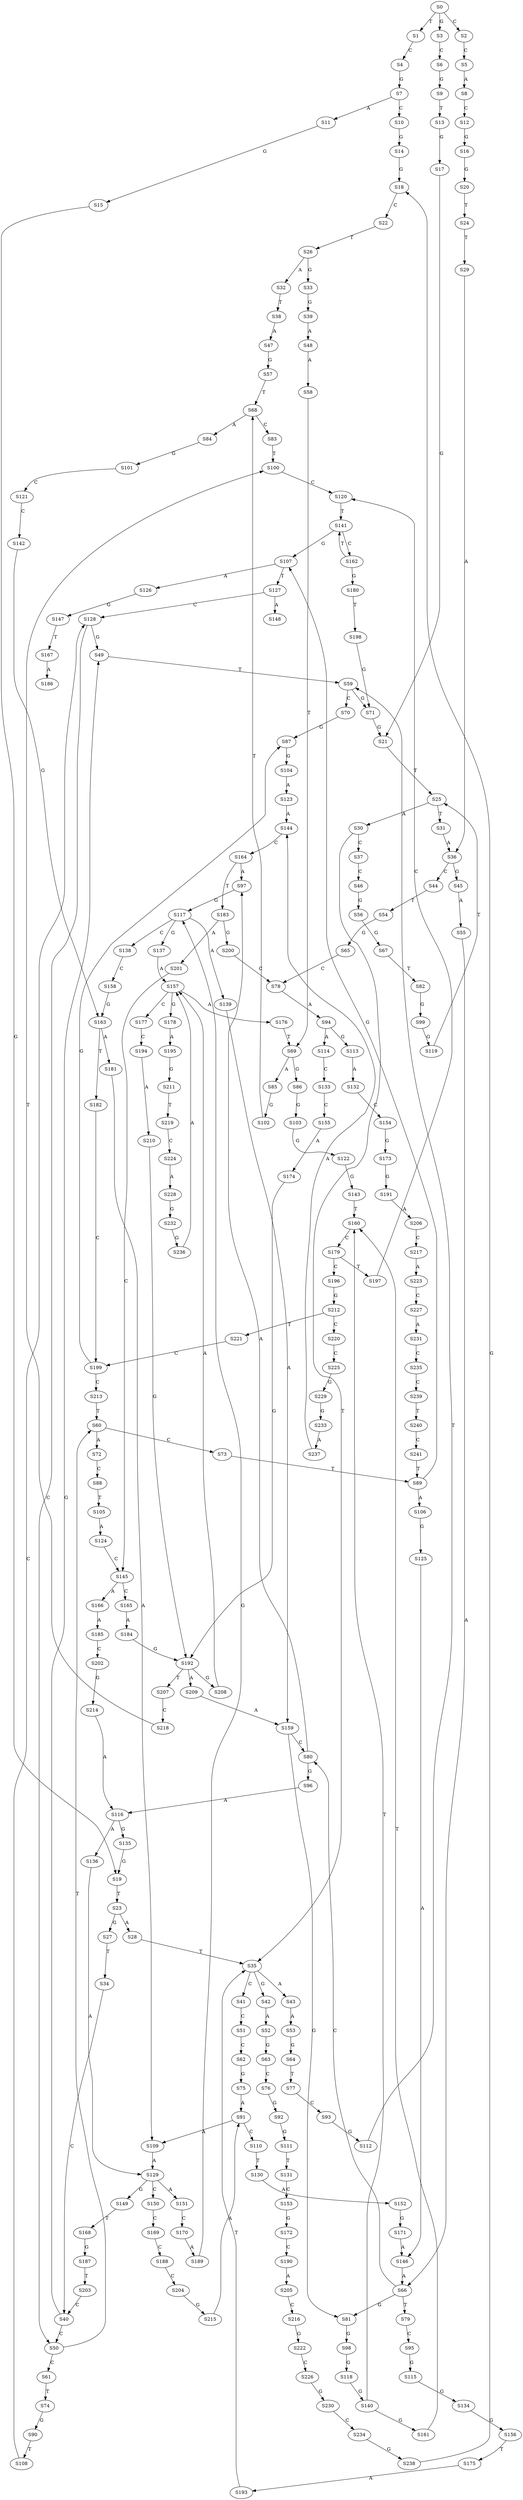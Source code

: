 strict digraph  {
	S0 -> S1 [ label = T ];
	S0 -> S2 [ label = C ];
	S0 -> S3 [ label = G ];
	S1 -> S4 [ label = C ];
	S2 -> S5 [ label = C ];
	S3 -> S6 [ label = C ];
	S4 -> S7 [ label = G ];
	S5 -> S8 [ label = A ];
	S6 -> S9 [ label = G ];
	S7 -> S10 [ label = C ];
	S7 -> S11 [ label = A ];
	S8 -> S12 [ label = C ];
	S9 -> S13 [ label = T ];
	S10 -> S14 [ label = G ];
	S11 -> S15 [ label = G ];
	S12 -> S16 [ label = G ];
	S13 -> S17 [ label = G ];
	S14 -> S18 [ label = G ];
	S15 -> S19 [ label = G ];
	S16 -> S20 [ label = G ];
	S17 -> S21 [ label = G ];
	S18 -> S22 [ label = C ];
	S19 -> S23 [ label = T ];
	S20 -> S24 [ label = T ];
	S21 -> S25 [ label = T ];
	S22 -> S26 [ label = T ];
	S23 -> S27 [ label = G ];
	S23 -> S28 [ label = A ];
	S24 -> S29 [ label = T ];
	S25 -> S30 [ label = A ];
	S25 -> S31 [ label = T ];
	S26 -> S32 [ label = A ];
	S26 -> S33 [ label = G ];
	S27 -> S34 [ label = T ];
	S28 -> S35 [ label = T ];
	S29 -> S36 [ label = A ];
	S30 -> S35 [ label = T ];
	S30 -> S37 [ label = C ];
	S31 -> S36 [ label = A ];
	S32 -> S38 [ label = T ];
	S33 -> S39 [ label = G ];
	S34 -> S40 [ label = C ];
	S35 -> S41 [ label = C ];
	S35 -> S42 [ label = G ];
	S35 -> S43 [ label = A ];
	S36 -> S44 [ label = C ];
	S36 -> S45 [ label = G ];
	S37 -> S46 [ label = C ];
	S38 -> S47 [ label = A ];
	S39 -> S48 [ label = A ];
	S40 -> S49 [ label = G ];
	S40 -> S50 [ label = C ];
	S41 -> S51 [ label = C ];
	S42 -> S52 [ label = A ];
	S43 -> S53 [ label = A ];
	S44 -> S54 [ label = T ];
	S45 -> S55 [ label = A ];
	S46 -> S56 [ label = G ];
	S47 -> S57 [ label = G ];
	S48 -> S58 [ label = A ];
	S49 -> S59 [ label = T ];
	S50 -> S60 [ label = T ];
	S50 -> S61 [ label = C ];
	S51 -> S62 [ label = C ];
	S52 -> S63 [ label = G ];
	S53 -> S64 [ label = G ];
	S54 -> S65 [ label = G ];
	S55 -> S66 [ label = A ];
	S56 -> S67 [ label = G ];
	S57 -> S68 [ label = T ];
	S58 -> S69 [ label = T ];
	S59 -> S70 [ label = C ];
	S59 -> S71 [ label = G ];
	S60 -> S72 [ label = A ];
	S60 -> S73 [ label = C ];
	S61 -> S74 [ label = T ];
	S62 -> S75 [ label = G ];
	S63 -> S76 [ label = C ];
	S64 -> S77 [ label = T ];
	S65 -> S78 [ label = C ];
	S66 -> S79 [ label = T ];
	S66 -> S80 [ label = C ];
	S66 -> S81 [ label = G ];
	S67 -> S82 [ label = T ];
	S68 -> S83 [ label = C ];
	S68 -> S84 [ label = A ];
	S69 -> S85 [ label = A ];
	S69 -> S86 [ label = G ];
	S70 -> S87 [ label = G ];
	S71 -> S21 [ label = G ];
	S72 -> S88 [ label = C ];
	S73 -> S89 [ label = T ];
	S74 -> S90 [ label = G ];
	S75 -> S91 [ label = A ];
	S76 -> S92 [ label = G ];
	S77 -> S93 [ label = C ];
	S78 -> S94 [ label = A ];
	S79 -> S95 [ label = C ];
	S80 -> S96 [ label = G ];
	S80 -> S97 [ label = A ];
	S81 -> S98 [ label = G ];
	S82 -> S99 [ label = G ];
	S83 -> S100 [ label = T ];
	S84 -> S101 [ label = G ];
	S85 -> S102 [ label = G ];
	S86 -> S103 [ label = G ];
	S87 -> S104 [ label = G ];
	S88 -> S105 [ label = T ];
	S89 -> S106 [ label = A ];
	S89 -> S107 [ label = G ];
	S90 -> S108 [ label = T ];
	S91 -> S109 [ label = A ];
	S91 -> S110 [ label = C ];
	S92 -> S111 [ label = G ];
	S93 -> S112 [ label = G ];
	S94 -> S113 [ label = G ];
	S94 -> S114 [ label = A ];
	S95 -> S115 [ label = G ];
	S96 -> S116 [ label = A ];
	S97 -> S117 [ label = G ];
	S98 -> S118 [ label = G ];
	S99 -> S119 [ label = G ];
	S100 -> S120 [ label = C ];
	S101 -> S121 [ label = C ];
	S102 -> S68 [ label = T ];
	S103 -> S122 [ label = G ];
	S104 -> S123 [ label = A ];
	S105 -> S124 [ label = A ];
	S106 -> S125 [ label = G ];
	S107 -> S126 [ label = A ];
	S107 -> S127 [ label = T ];
	S108 -> S128 [ label = C ];
	S109 -> S129 [ label = A ];
	S110 -> S130 [ label = T ];
	S111 -> S131 [ label = T ];
	S112 -> S59 [ label = T ];
	S113 -> S132 [ label = A ];
	S114 -> S133 [ label = C ];
	S115 -> S134 [ label = G ];
	S116 -> S135 [ label = G ];
	S116 -> S136 [ label = A ];
	S117 -> S137 [ label = G ];
	S117 -> S138 [ label = C ];
	S117 -> S139 [ label = A ];
	S118 -> S140 [ label = G ];
	S119 -> S25 [ label = T ];
	S120 -> S141 [ label = T ];
	S121 -> S142 [ label = C ];
	S122 -> S143 [ label = G ];
	S123 -> S144 [ label = A ];
	S124 -> S145 [ label = C ];
	S125 -> S146 [ label = A ];
	S126 -> S147 [ label = G ];
	S127 -> S148 [ label = A ];
	S127 -> S128 [ label = C ];
	S128 -> S50 [ label = C ];
	S128 -> S49 [ label = G ];
	S129 -> S149 [ label = G ];
	S129 -> S150 [ label = C ];
	S129 -> S151 [ label = A ];
	S130 -> S152 [ label = A ];
	S131 -> S153 [ label = C ];
	S132 -> S154 [ label = C ];
	S133 -> S155 [ label = C ];
	S134 -> S156 [ label = G ];
	S135 -> S19 [ label = G ];
	S136 -> S129 [ label = A ];
	S137 -> S157 [ label = A ];
	S138 -> S158 [ label = C ];
	S139 -> S159 [ label = A ];
	S140 -> S160 [ label = T ];
	S140 -> S161 [ label = G ];
	S141 -> S107 [ label = G ];
	S141 -> S162 [ label = C ];
	S142 -> S163 [ label = G ];
	S143 -> S160 [ label = T ];
	S144 -> S164 [ label = C ];
	S145 -> S165 [ label = C ];
	S145 -> S166 [ label = A ];
	S146 -> S66 [ label = A ];
	S147 -> S167 [ label = T ];
	S149 -> S168 [ label = T ];
	S150 -> S169 [ label = C ];
	S151 -> S170 [ label = C ];
	S152 -> S171 [ label = G ];
	S153 -> S172 [ label = G ];
	S154 -> S173 [ label = G ];
	S155 -> S174 [ label = A ];
	S156 -> S175 [ label = T ];
	S157 -> S176 [ label = A ];
	S157 -> S177 [ label = C ];
	S157 -> S178 [ label = G ];
	S158 -> S163 [ label = G ];
	S159 -> S80 [ label = C ];
	S159 -> S81 [ label = G ];
	S160 -> S179 [ label = C ];
	S161 -> S160 [ label = T ];
	S162 -> S141 [ label = T ];
	S162 -> S180 [ label = G ];
	S163 -> S181 [ label = A ];
	S163 -> S182 [ label = T ];
	S164 -> S97 [ label = A ];
	S164 -> S183 [ label = T ];
	S165 -> S184 [ label = A ];
	S166 -> S185 [ label = A ];
	S167 -> S186 [ label = A ];
	S168 -> S187 [ label = G ];
	S169 -> S188 [ label = C ];
	S170 -> S189 [ label = A ];
	S171 -> S146 [ label = A ];
	S172 -> S190 [ label = C ];
	S173 -> S191 [ label = G ];
	S174 -> S192 [ label = G ];
	S175 -> S193 [ label = A ];
	S176 -> S69 [ label = T ];
	S177 -> S194 [ label = C ];
	S178 -> S195 [ label = A ];
	S179 -> S196 [ label = C ];
	S179 -> S197 [ label = T ];
	S180 -> S198 [ label = T ];
	S181 -> S109 [ label = A ];
	S182 -> S199 [ label = C ];
	S183 -> S200 [ label = G ];
	S183 -> S201 [ label = A ];
	S184 -> S192 [ label = G ];
	S185 -> S202 [ label = C ];
	S187 -> S203 [ label = T ];
	S188 -> S204 [ label = C ];
	S189 -> S117 [ label = G ];
	S190 -> S205 [ label = A ];
	S191 -> S206 [ label = A ];
	S192 -> S207 [ label = T ];
	S192 -> S208 [ label = G ];
	S192 -> S209 [ label = A ];
	S193 -> S35 [ label = T ];
	S194 -> S210 [ label = A ];
	S195 -> S211 [ label = G ];
	S196 -> S212 [ label = G ];
	S197 -> S120 [ label = C ];
	S198 -> S71 [ label = G ];
	S199 -> S213 [ label = C ];
	S199 -> S87 [ label = G ];
	S200 -> S78 [ label = C ];
	S201 -> S145 [ label = C ];
	S202 -> S214 [ label = G ];
	S203 -> S40 [ label = C ];
	S204 -> S215 [ label = G ];
	S205 -> S216 [ label = C ];
	S206 -> S217 [ label = C ];
	S207 -> S218 [ label = C ];
	S208 -> S157 [ label = A ];
	S209 -> S159 [ label = A ];
	S210 -> S192 [ label = G ];
	S211 -> S219 [ label = T ];
	S212 -> S220 [ label = C ];
	S212 -> S221 [ label = T ];
	S213 -> S60 [ label = T ];
	S214 -> S116 [ label = A ];
	S215 -> S91 [ label = A ];
	S216 -> S222 [ label = G ];
	S217 -> S223 [ label = A ];
	S218 -> S100 [ label = T ];
	S219 -> S224 [ label = C ];
	S220 -> S225 [ label = C ];
	S221 -> S199 [ label = C ];
	S222 -> S226 [ label = C ];
	S223 -> S227 [ label = C ];
	S224 -> S228 [ label = A ];
	S225 -> S229 [ label = G ];
	S226 -> S230 [ label = G ];
	S227 -> S231 [ label = A ];
	S228 -> S232 [ label = G ];
	S229 -> S233 [ label = G ];
	S230 -> S234 [ label = C ];
	S231 -> S235 [ label = C ];
	S232 -> S236 [ label = G ];
	S233 -> S237 [ label = A ];
	S234 -> S238 [ label = G ];
	S235 -> S239 [ label = C ];
	S236 -> S157 [ label = A ];
	S237 -> S144 [ label = A ];
	S238 -> S18 [ label = G ];
	S239 -> S240 [ label = T ];
	S240 -> S241 [ label = C ];
	S241 -> S89 [ label = T ];
}
